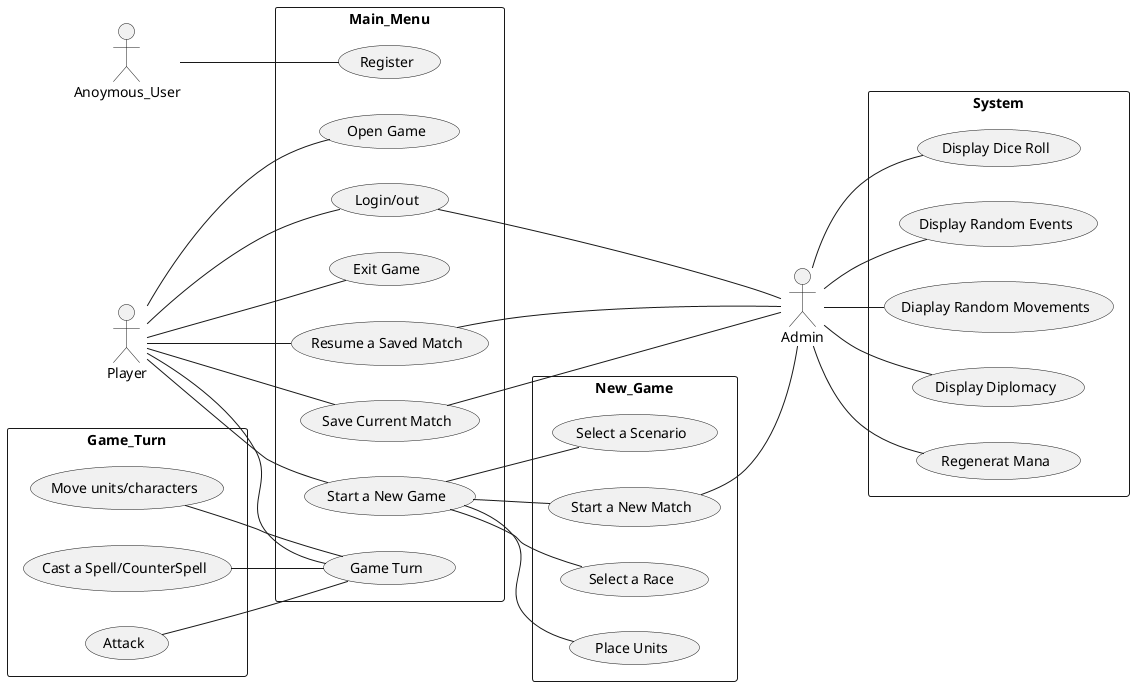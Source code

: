 @startuml

left to right direction

skinparam packageStyle rect
actor Anoymous_User
actor Player
actor Admin
rectangle Main_Menu {
  Anoymous_User -- (Register)
  Player -- (Open Game)
  Player -- (Login/out)
  Player -- (Exit Game)
  Player -- (Resume a Saved Match)
  Player -- (Save Current Match)
  Player -- (Start a New Game)
  Player -- (Game Turn)
  (Login/out) -- Admin
  (Resume a Saved Match) -- Admin
  (Save Current Match) -- Admin
}

rectangle New_Game{
  (Start a New Game) -- (Select a Scenario)
  (Start a New Game) -- (Start a New Match)
  (Start a New Match) -- Admin
  (Start a New Game) -- (Select a Race)
  (Start a New Game) -- (Place Units)
}

rectangle Game_Turn{
  (Move units/characters) -- (Game Turn)
  (Cast a Spell/CounterSpell) -- (Game Turn)
  (Attack) -- (Game Turn)
}

rectangle System{
  Admin -- (Display Dice Roll)
  Admin -- (Display Random Events)
  Admin -- (Diaplay Random Movements)
  Admin -- (Display Diplomacy)
  Admin -- (Regenerat Mana)
}

@enduml